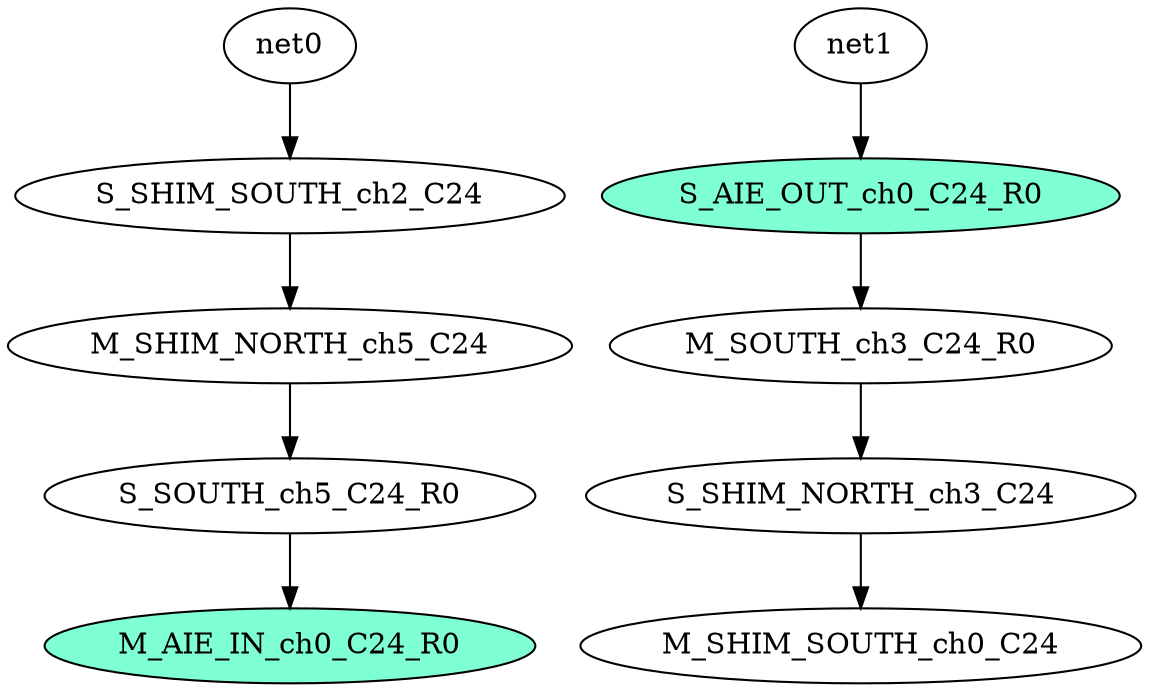 digraph G {
net0;
S_SOUTH_ch5_C24_R0[style=filled, fillcolor="White"];
M_AIE_IN_ch0_C24_R0[style=filled, fillcolor="aquamarine"];
S_SHIM_SOUTH_ch2_C24[style=filled, fillcolor="White"];
M_SHIM_NORTH_ch5_C24[style=filled, fillcolor="White"];
M_SHIM_NORTH_ch5_C24[style=filled, fillcolor="White"];
S_SOUTH_ch5_C24_R0[style=filled, fillcolor="White"];
net1;
S_SHIM_NORTH_ch3_C24[style=filled, fillcolor="White"];
M_SHIM_SOUTH_ch0_C24[style=filled, fillcolor="White"];
S_AIE_OUT_ch0_C24_R0[style=filled, fillcolor="aquamarine"];
M_SOUTH_ch3_C24_R0[style=filled, fillcolor="White"];
M_SOUTH_ch3_C24_R0[style=filled, fillcolor="White"];
S_SHIM_NORTH_ch3_C24[style=filled, fillcolor="White"];
net0 -> S_SHIM_SOUTH_ch2_C24;
S_SOUTH_ch5_C24_R0 -> M_AIE_IN_ch0_C24_R0;
S_SHIM_SOUTH_ch2_C24 -> M_SHIM_NORTH_ch5_C24;
M_SHIM_NORTH_ch5_C24 -> S_SOUTH_ch5_C24_R0;
net1 -> S_AIE_OUT_ch0_C24_R0;
S_SHIM_NORTH_ch3_C24 -> M_SHIM_SOUTH_ch0_C24;
S_AIE_OUT_ch0_C24_R0 -> M_SOUTH_ch3_C24_R0;
M_SOUTH_ch3_C24_R0 -> S_SHIM_NORTH_ch3_C24;
}

